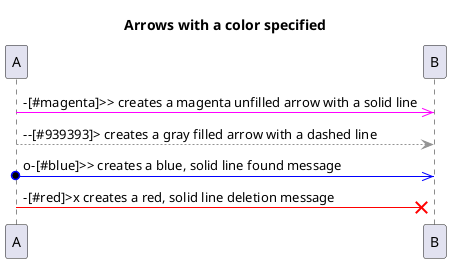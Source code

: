 @startuml

title Arrows with a color specified

A -[#magenta]>> B:-[#magenta]>> creates a magenta unfilled arrow with a solid line
A --[#939393]>  B:--[#939393]> creates a gray filled arrow with a dashed line
A o-[#blue]>> B:o-[#blue]>> creates a blue, solid line found message
A -[#red]>x B: -[#red]>x creates a red, solid line deletion message

@enduml